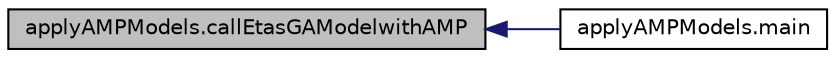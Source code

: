 digraph "applyAMPModels.callEtasGAModelwithAMP"
{
  edge [fontname="Helvetica",fontsize="10",labelfontname="Helvetica",labelfontsize="10"];
  node [fontname="Helvetica",fontsize="10",shape=record];
  rankdir="LR";
  Node2 [label="applyAMPModels.callEtasGAModelwithAMP",height=0.2,width=0.4,color="black", fillcolor="grey75", style="filled", fontcolor="black"];
  Node2 -> Node3 [dir="back",color="midnightblue",fontsize="10",style="solid"];
  Node3 [label="applyAMPModels.main",height=0.2,width=0.4,color="black", fillcolor="white", style="filled",URL="$namespaceapply_a_m_p_models.html#ac1922194d435449fb9ccda62eafbf5dc"];
}
